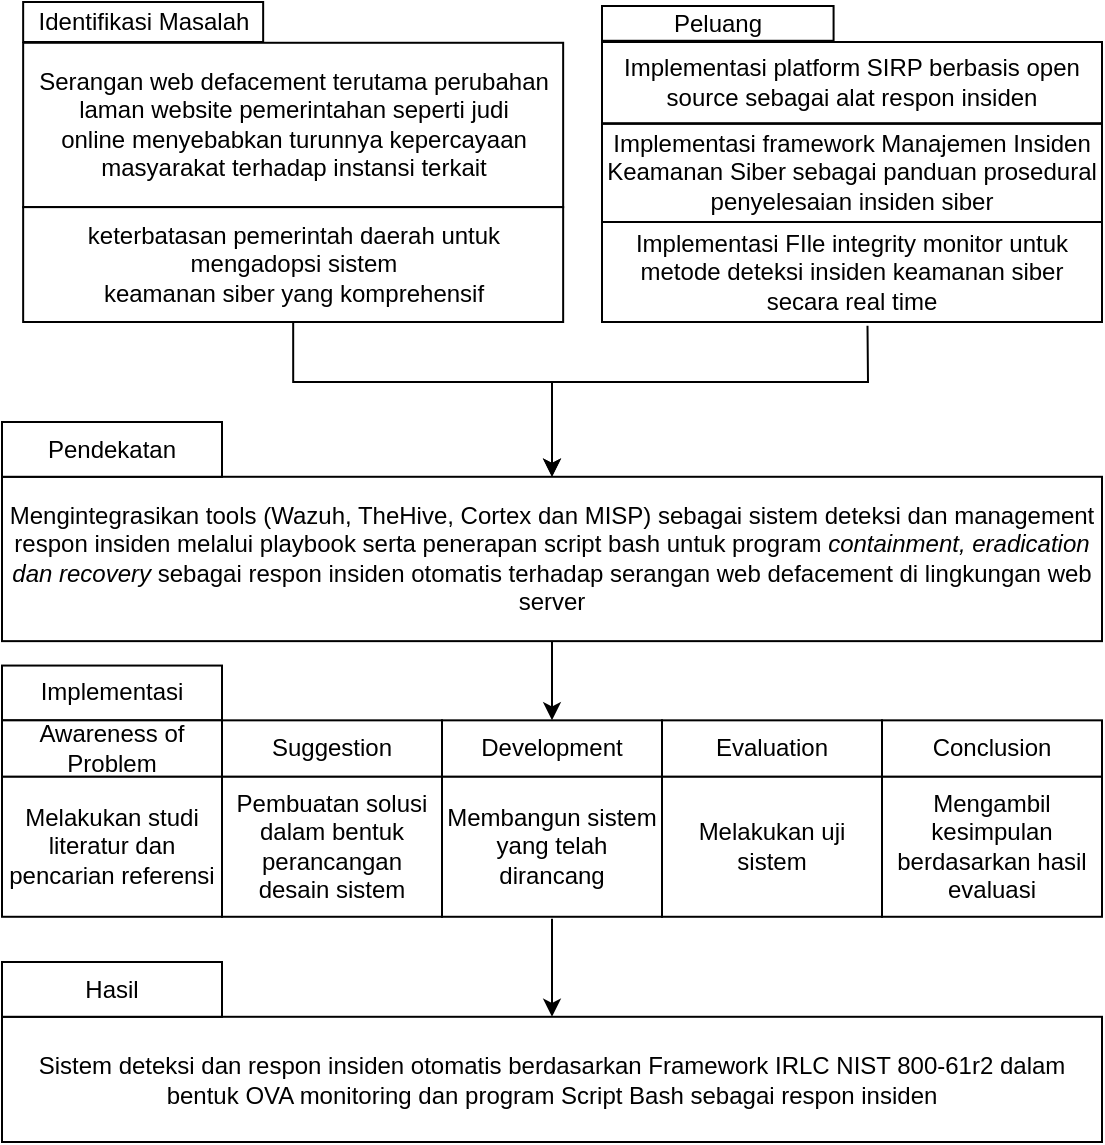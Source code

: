 <mxfile version="26.0.14" pages="2">
  <diagram name="Halaman-1" id="6mauoHJxbwxYOIo2GaMX">
    <mxGraphModel dx="1592" dy="744" grid="1" gridSize="10" guides="1" tooltips="1" connect="1" arrows="1" fold="1" page="1" pageScale="1" pageWidth="827" pageHeight="1169" math="0" shadow="0">
      <root>
        <mxCell id="0" />
        <mxCell id="1" parent="0" />
        <mxCell id="VtA9cNqZad1sZP5H4mvO-2" style="edgeStyle=orthogonalEdgeStyle;rounded=0;orthogonalLoop=1;jettySize=auto;html=1;exitX=0.5;exitY=1;exitDx=0;exitDy=0;entryX=0.5;entryY=0;entryDx=0;entryDy=0;" parent="1" source="VtA9cNqZad1sZP5H4mvO-3" target="VtA9cNqZad1sZP5H4mvO-9" edge="1">
          <mxGeometry relative="1" as="geometry">
            <Array as="points">
              <mxPoint x="285" y="260" />
              <mxPoint x="414" y="260" />
            </Array>
          </mxGeometry>
        </mxCell>
        <mxCell id="VtA9cNqZad1sZP5H4mvO-3" value="&lt;div&gt;Serangan web defacement terutama perubahan laman website pemerintahan&amp;nbsp;&lt;span style=&quot;background-color: transparent; color: light-dark(rgb(0, 0, 0), rgb(255, 255, 255));&quot;&gt;seperti judi online&lt;/span&gt;&lt;span style=&quot;background-color: transparent; color: light-dark(rgb(0, 0, 0), rgb(255, 255, 255));&quot;&gt;&amp;nbsp;&lt;/span&gt;&lt;span style=&quot;background-color: transparent; color: light-dark(rgb(0, 0, 0), rgb(255, 255, 255));&quot;&gt;menyebabkan turunnya kepercayaan masyarakat terhadap instansi terkait&lt;/span&gt;&lt;/div&gt;" style="rounded=0;whiteSpace=wrap;html=1;" parent="1" vertex="1">
          <mxGeometry x="149.58" y="90.39" width="270" height="82.17" as="geometry" />
        </mxCell>
        <mxCell id="VtA9cNqZad1sZP5H4mvO-4" value="Identifikasi Masalah" style="rounded=0;whiteSpace=wrap;html=1;" parent="1" vertex="1">
          <mxGeometry x="149.58" y="70" width="120" height="20" as="geometry" />
        </mxCell>
        <mxCell id="VtA9cNqZad1sZP5H4mvO-6" value="Implementasi platform SIRP berbasis open source sebagai alat respon insiden" style="rounded=0;whiteSpace=wrap;html=1;" parent="1" vertex="1">
          <mxGeometry x="439" y="90" width="250" height="40.61" as="geometry" />
        </mxCell>
        <mxCell id="VtA9cNqZad1sZP5H4mvO-7" value="Peluang" style="rounded=0;whiteSpace=wrap;html=1;" parent="1" vertex="1">
          <mxGeometry x="439" y="72" width="115.79" height="17.39" as="geometry" />
        </mxCell>
        <mxCell id="VtA9cNqZad1sZP5H4mvO-8" style="edgeStyle=orthogonalEdgeStyle;rounded=0;orthogonalLoop=1;jettySize=auto;html=1;exitX=0.5;exitY=1;exitDx=0;exitDy=0;entryX=0.5;entryY=0;entryDx=0;entryDy=0;" parent="1" source="VtA9cNqZad1sZP5H4mvO-9" edge="1">
          <mxGeometry relative="1" as="geometry">
            <mxPoint x="414" y="429.17" as="targetPoint" />
          </mxGeometry>
        </mxCell>
        <mxCell id="VtA9cNqZad1sZP5H4mvO-9" value="Mengintegrasikan tools (Wazuh, TheHive, Cortex dan MISP) sebagai sistem deteksi dan management respon insiden melalui playbook serta penerapan script bash untuk program&amp;nbsp;&lt;i&gt;containment, eradication dan recovery&lt;/i&gt;&amp;nbsp;sebagai respon insiden otomatis terhadap serangan web defacement di lingkungan web server" style="rounded=0;whiteSpace=wrap;html=1;" parent="1" vertex="1">
          <mxGeometry x="139" y="307.395" width="550" height="82.174" as="geometry" />
        </mxCell>
        <mxCell id="VtA9cNqZad1sZP5H4mvO-10" value="Pendekatan" style="rounded=0;whiteSpace=wrap;html=1;" parent="1" vertex="1">
          <mxGeometry x="139" y="280" width="110" height="27.39" as="geometry" />
        </mxCell>
        <mxCell id="VtA9cNqZad1sZP5H4mvO-11" style="edgeStyle=orthogonalEdgeStyle;rounded=0;orthogonalLoop=1;jettySize=auto;html=1;entryX=0.5;entryY=0;entryDx=0;entryDy=0;" parent="1" target="VtA9cNqZad1sZP5H4mvO-13" edge="1">
          <mxGeometry relative="1" as="geometry">
            <mxPoint x="414" y="528.39" as="sourcePoint" />
            <Array as="points">
              <mxPoint x="414" y="528.39" />
              <mxPoint x="414" y="528.39" />
            </Array>
          </mxGeometry>
        </mxCell>
        <mxCell id="VtA9cNqZad1sZP5H4mvO-12" value="Implementasi" style="rounded=0;whiteSpace=wrap;html=1;" parent="1" vertex="1">
          <mxGeometry x="139" y="401.78" width="110" height="27.39" as="geometry" />
        </mxCell>
        <mxCell id="VtA9cNqZad1sZP5H4mvO-13" value="Sistem deteksi dan respon insiden otomatis berdasarkan Framework IRLC NIST 800-61r2 dalam bentuk OVA monitoring dan program Script Bash sebagai respon insiden" style="rounded=0;whiteSpace=wrap;html=1;" parent="1" vertex="1">
          <mxGeometry x="139" y="577.4" width="550" height="62.6" as="geometry" />
        </mxCell>
        <mxCell id="VtA9cNqZad1sZP5H4mvO-14" value="Hasil" style="rounded=0;whiteSpace=wrap;html=1;" parent="1" vertex="1">
          <mxGeometry x="139" y="550.0" width="110" height="27.39" as="geometry" />
        </mxCell>
        <mxCell id="Y2xgmXw28UJ3BgCxXsSr-8" value="" style="group" vertex="1" connectable="0" parent="1">
          <mxGeometry x="139" y="429.17" width="550" height="28.22" as="geometry" />
        </mxCell>
        <mxCell id="Y2xgmXw28UJ3BgCxXsSr-1" value="Awareness of Problem" style="rounded=0;whiteSpace=wrap;html=1;" vertex="1" parent="Y2xgmXw28UJ3BgCxXsSr-8">
          <mxGeometry width="110" height="28.22" as="geometry" />
        </mxCell>
        <mxCell id="Y2xgmXw28UJ3BgCxXsSr-2" value="Suggestion" style="rounded=0;whiteSpace=wrap;html=1;" vertex="1" parent="Y2xgmXw28UJ3BgCxXsSr-8">
          <mxGeometry x="110" width="110" height="28.22" as="geometry" />
        </mxCell>
        <mxCell id="Y2xgmXw28UJ3BgCxXsSr-3" value="Development" style="rounded=0;whiteSpace=wrap;html=1;" vertex="1" parent="Y2xgmXw28UJ3BgCxXsSr-8">
          <mxGeometry x="220" width="110" height="28.22" as="geometry" />
        </mxCell>
        <mxCell id="Y2xgmXw28UJ3BgCxXsSr-6" value="Evaluation" style="rounded=0;whiteSpace=wrap;html=1;" vertex="1" parent="Y2xgmXw28UJ3BgCxXsSr-8">
          <mxGeometry x="330" width="110" height="28.22" as="geometry" />
        </mxCell>
        <mxCell id="Y2xgmXw28UJ3BgCxXsSr-7" value="Conclusion" style="rounded=0;whiteSpace=wrap;html=1;" vertex="1" parent="Y2xgmXw28UJ3BgCxXsSr-8">
          <mxGeometry x="440" width="110" height="28.22" as="geometry" />
        </mxCell>
        <mxCell id="Y2xgmXw28UJ3BgCxXsSr-9" value="" style="group" vertex="1" connectable="0" parent="1">
          <mxGeometry x="139" y="457.39" width="550" height="70" as="geometry" />
        </mxCell>
        <mxCell id="Y2xgmXw28UJ3BgCxXsSr-10" value="Melakukan studi literatur dan pencarian referensi" style="rounded=0;whiteSpace=wrap;html=1;" vertex="1" parent="Y2xgmXw28UJ3BgCxXsSr-9">
          <mxGeometry width="110" height="70" as="geometry" />
        </mxCell>
        <mxCell id="Y2xgmXw28UJ3BgCxXsSr-11" value="Pembuatan solusi dalam bentuk perancangan desain sistem" style="rounded=0;whiteSpace=wrap;html=1;" vertex="1" parent="Y2xgmXw28UJ3BgCxXsSr-9">
          <mxGeometry x="110" width="110" height="70" as="geometry" />
        </mxCell>
        <mxCell id="Y2xgmXw28UJ3BgCxXsSr-12" value="Membangun sistem yang telah dirancang" style="rounded=0;whiteSpace=wrap;html=1;" vertex="1" parent="Y2xgmXw28UJ3BgCxXsSr-9">
          <mxGeometry x="220" width="110" height="70" as="geometry" />
        </mxCell>
        <mxCell id="Y2xgmXw28UJ3BgCxXsSr-13" value="Melakukan uji sistem" style="rounded=0;whiteSpace=wrap;html=1;" vertex="1" parent="Y2xgmXw28UJ3BgCxXsSr-9">
          <mxGeometry x="330" width="110" height="70" as="geometry" />
        </mxCell>
        <mxCell id="Y2xgmXw28UJ3BgCxXsSr-14" value="Mengambil kesimpulan berdasarkan hasil evaluasi" style="rounded=0;whiteSpace=wrap;html=1;" vertex="1" parent="Y2xgmXw28UJ3BgCxXsSr-9">
          <mxGeometry x="440" width="110" height="70" as="geometry" />
        </mxCell>
        <mxCell id="Y2xgmXw28UJ3BgCxXsSr-15" value="Implementasi framework Manajemen Insiden Keamanan Siber sebagai panduan prosedural penyelesaian insiden siber" style="rounded=0;whiteSpace=wrap;html=1;" vertex="1" parent="1">
          <mxGeometry x="439" y="130.95" width="250" height="49.05" as="geometry" />
        </mxCell>
        <mxCell id="Y2xgmXw28UJ3BgCxXsSr-17" value="&lt;div&gt;Implementasi FIle integrity monitor untuk metode deteksi insiden keamanan siber secara real time&lt;/div&gt;" style="rounded=0;whiteSpace=wrap;html=1;" vertex="1" parent="1">
          <mxGeometry x="439" y="180" width="250" height="50" as="geometry" />
        </mxCell>
        <mxCell id="Y2xgmXw28UJ3BgCxXsSr-18" value="&lt;font style=&quot;font-size: 12px;&quot; face=&quot;Helvetica&quot;&gt;keterbatasan pemerintah daerah untuk mengadopsi sistem&lt;br&gt;keamanan siber yang komprehensif&lt;/font&gt;" style="rounded=0;whiteSpace=wrap;html=1;" vertex="1" parent="1">
          <mxGeometry x="149.58" y="172.56" width="270" height="57.44" as="geometry" />
        </mxCell>
        <mxCell id="Y2xgmXw28UJ3BgCxXsSr-19" value="" style="endArrow=classic;html=1;rounded=0;exitX=0.531;exitY=1.038;exitDx=0;exitDy=0;exitPerimeter=0;entryX=0.5;entryY=0;entryDx=0;entryDy=0;" edge="1" parent="1" source="Y2xgmXw28UJ3BgCxXsSr-17" target="VtA9cNqZad1sZP5H4mvO-9">
          <mxGeometry width="50" height="50" relative="1" as="geometry">
            <mxPoint x="590" y="290" as="sourcePoint" />
            <mxPoint x="420" y="390" as="targetPoint" />
            <Array as="points">
              <mxPoint x="572" y="260" />
              <mxPoint x="520" y="260" />
              <mxPoint x="470" y="260" />
              <mxPoint x="414" y="260" />
            </Array>
          </mxGeometry>
        </mxCell>
      </root>
    </mxGraphModel>
  </diagram>
  <diagram id="C2xoGTuo4fgK7YNonvbQ" name="Halaman-2">
    <mxGraphModel dx="1038" dy="485" grid="1" gridSize="10" guides="1" tooltips="1" connect="1" arrows="1" fold="1" page="1" pageScale="1" pageWidth="827" pageHeight="1169" math="0" shadow="0">
      <root>
        <mxCell id="0" />
        <mxCell id="1" parent="0" />
        <mxCell id="vxJSNL3y_xasg0puU725-2" value="" style="edgeStyle=none;curved=1;rounded=1;orthogonalLoop=1;jettySize=auto;html=1;fontSize=12;startSize=8;endSize=8;" edge="1" parent="1" source="vxJSNL3y_xasg0puU725-3" target="vxJSNL3y_xasg0puU725-5">
          <mxGeometry relative="1" as="geometry" />
        </mxCell>
        <mxCell id="vxJSNL3y_xasg0puU725-3" value="&lt;i&gt;Awareness of Problem&lt;/i&gt;" style="rounded=1;whiteSpace=wrap;html=1;" vertex="1" parent="1">
          <mxGeometry x="93" y="40" width="120" height="48.919" as="geometry" />
        </mxCell>
        <mxCell id="vxJSNL3y_xasg0puU725-60" style="edgeStyle=orthogonalEdgeStyle;rounded=0;orthogonalLoop=1;jettySize=auto;html=1;exitX=0.5;exitY=1;exitDx=0;exitDy=0;" edge="1" parent="1">
          <mxGeometry relative="1" as="geometry">
            <mxPoint x="156.5" y="167.189" as="sourcePoint" />
            <mxPoint x="154" y="250" as="targetPoint" />
            <Array as="points">
              <mxPoint x="153.5" y="167" />
            </Array>
          </mxGeometry>
        </mxCell>
        <mxCell id="vxJSNL3y_xasg0puU725-5" value="&lt;i&gt;Suggestion&lt;/i&gt;" style="rounded=1;whiteSpace=wrap;html=1;" vertex="1" parent="1">
          <mxGeometry x="93" y="118.27" width="120" height="48.919" as="geometry" />
        </mxCell>
        <mxCell id="vxJSNL3y_xasg0puU725-6" style="edgeStyle=none;curved=1;rounded=1;orthogonalLoop=1;jettySize=auto;html=1;entryX=0.5;entryY=0;entryDx=0;entryDy=0;fontSize=12;startSize=8;endSize=8;" edge="1" parent="1">
          <mxGeometry relative="1" as="geometry">
            <mxPoint x="154" y="300" as="sourcePoint" />
            <mxPoint x="154" y="400.001" as="targetPoint" />
          </mxGeometry>
        </mxCell>
        <mxCell id="vxJSNL3y_xasg0puU725-7" value="&lt;i&gt;Development&lt;/i&gt;" style="rounded=1;whiteSpace=wrap;html=1;" vertex="1" parent="1">
          <mxGeometry x="90" y="251.081" width="120" height="48.919" as="geometry" />
        </mxCell>
        <mxCell id="vxJSNL3y_xasg0puU725-8" value="&lt;i&gt;Evaluation&lt;/i&gt;" style="rounded=1;whiteSpace=wrap;html=1;" vertex="1" parent="1">
          <mxGeometry x="90" y="400.001" width="120" height="48.919" as="geometry" />
        </mxCell>
        <mxCell id="vxJSNL3y_xasg0puU725-9" value="&lt;i&gt;Conclusion&lt;/i&gt;" style="rounded=1;whiteSpace=wrap;html=1;" vertex="1" parent="1">
          <mxGeometry x="93" y="478.271" width="120" height="48.919" as="geometry" />
        </mxCell>
        <mxCell id="vxJSNL3y_xasg0puU725-10" style="edgeStyle=none;curved=1;rounded=1;orthogonalLoop=1;jettySize=auto;html=1;exitX=0.5;exitY=1;exitDx=0;exitDy=0;entryX=0.473;entryY=0.006;entryDx=0;entryDy=0;entryPerimeter=0;fontSize=12;startSize=8;endSize=8;" edge="1" parent="1">
          <mxGeometry relative="1" as="geometry">
            <mxPoint x="155" y="448.92" as="sourcePoint" />
            <mxPoint x="154.76" y="478.565" as="targetPoint" />
          </mxGeometry>
        </mxCell>
        <mxCell id="vxJSNL3y_xasg0puU725-11" value="" style="endArrow=none;dashed=1;html=1;dashPattern=1 3;strokeWidth=2;rounded=1;fontSize=12;startSize=8;endSize=8;curved=1;entryX=0;entryY=0.5;entryDx=0;entryDy=0;" edge="1" parent="1">
          <mxGeometry width="50" height="50" relative="1" as="geometry">
            <mxPoint x="215" y="64.459" as="sourcePoint" />
            <mxPoint x="280" y="64.459" as="targetPoint" />
          </mxGeometry>
        </mxCell>
        <mxCell id="vxJSNL3y_xasg0puU725-12" value="Pencarian referensi dan studi literatur" style="rounded=1;whiteSpace=wrap;html=1;" vertex="1" parent="1">
          <mxGeometry x="276" y="40" width="172" height="48.919" as="geometry" />
        </mxCell>
        <mxCell id="vxJSNL3y_xasg0puU725-13" value="" style="endArrow=none;dashed=1;html=1;dashPattern=1 3;strokeWidth=2;rounded=1;fontSize=12;startSize=8;endSize=8;curved=1;entryX=0;entryY=0.5;entryDx=0;entryDy=0;" edge="1" parent="1">
          <mxGeometry width="50" height="50" relative="1" as="geometry">
            <mxPoint x="215" y="142.73" as="sourcePoint" />
            <mxPoint x="280" y="142.73" as="targetPoint" />
          </mxGeometry>
        </mxCell>
        <mxCell id="vxJSNL3y_xasg0puU725-14" value="Pengusulan konsep untuk solusi permasalahan melalui perencanaan pembangunan sistem" style="rounded=1;whiteSpace=wrap;html=1;" vertex="1" parent="1">
          <mxGeometry x="276" y="111.748" width="172" height="62.779" as="geometry" />
        </mxCell>
        <mxCell id="vxJSNL3y_xasg0puU725-15" value="" style="endArrow=none;dashed=1;html=1;dashPattern=1 3;strokeWidth=2;rounded=1;fontSize=12;startSize=8;endSize=8;curved=1;entryX=0;entryY=0.5;entryDx=0;entryDy=0;" edge="1" parent="1">
          <mxGeometry width="50" height="50" relative="1" as="geometry">
            <mxPoint x="210" y="272.17" as="sourcePoint" />
            <mxPoint x="275" y="272.17" as="targetPoint" />
          </mxGeometry>
        </mxCell>
        <mxCell id="vxJSNL3y_xasg0puU725-62" value="" style="edgeStyle=orthogonalEdgeStyle;rounded=0;orthogonalLoop=1;jettySize=auto;html=1;" edge="1" parent="1" source="vxJSNL3y_xasg0puU725-16" target="vxJSNL3y_xasg0puU725-18">
          <mxGeometry relative="1" as="geometry" />
        </mxCell>
        <mxCell id="vxJSNL3y_xasg0puU725-16" value="Implementasi rencana dan analisis kebutuhan pembangunan Sistem" style="rounded=1;whiteSpace=wrap;html=1;" vertex="1" parent="1">
          <mxGeometry x="272.5" y="250.001" width="175" height="48.919" as="geometry" />
        </mxCell>
        <mxCell id="vxJSNL3y_xasg0puU725-17" value="" style="endArrow=none;dashed=1;html=1;dashPattern=1 3;strokeWidth=2;rounded=1;fontSize=12;startSize=8;endSize=8;curved=1;entryX=0;entryY=0.5;entryDx=0;entryDy=0;" edge="1" parent="1">
          <mxGeometry width="50" height="50" relative="1" as="geometry">
            <mxPoint x="211" y="424.46" as="sourcePoint" />
            <mxPoint x="276" y="424.46" as="targetPoint" />
          </mxGeometry>
        </mxCell>
        <mxCell id="vxJSNL3y_xasg0puU725-18" value="Pengujain sistem melalui skenario serangan" style="rounded=1;whiteSpace=wrap;html=1;" vertex="1" parent="1">
          <mxGeometry x="273" y="400.001" width="172" height="48.919" as="geometry" />
        </mxCell>
        <mxCell id="vxJSNL3y_xasg0puU725-19" value="" style="endArrow=none;dashed=1;html=1;dashPattern=1 3;strokeWidth=2;rounded=1;fontSize=12;startSize=8;endSize=8;curved=1;entryX=0;entryY=0.5;entryDx=0;entryDy=0;" edge="1" parent="1">
          <mxGeometry width="50" height="50" relative="1" as="geometry">
            <mxPoint x="214" y="502.731" as="sourcePoint" />
            <mxPoint x="279" y="502.731" as="targetPoint" />
          </mxGeometry>
        </mxCell>
        <mxCell id="vxJSNL3y_xasg0puU725-20" value="Pembuatan Kesimpulan Penelitian" style="rounded=1;whiteSpace=wrap;html=1;" vertex="1" parent="1">
          <mxGeometry x="274" y="478.271" width="172" height="48.919" as="geometry" />
        </mxCell>
        <mxCell id="vxJSNL3y_xasg0puU725-43" value="&lt;i&gt;Permasalahan&lt;/i&gt;" style="rounded=1;whiteSpace=wrap;html=1;" vertex="1" parent="1">
          <mxGeometry x="513" y="40" width="177" height="48.92" as="geometry" />
        </mxCell>
        <mxCell id="vxJSNL3y_xasg0puU725-45" value="&lt;i&gt;Desain topologi Sistem, tabel rancangan otomasi dan penentuan TTP Mitre Att&amp;amp;ck&lt;/i&gt;" style="rounded=1;whiteSpace=wrap;html=1;" vertex="1" parent="1">
          <mxGeometry x="513" y="118.27" width="177" height="48.92" as="geometry" />
        </mxCell>
        <mxCell id="vxJSNL3y_xasg0puU725-47" value="&lt;div&gt;&lt;i&gt;&lt;b&gt;Requirement analysis&lt;/b&gt;&lt;/i&gt;&lt;/div&gt;&lt;div&gt;&lt;i style=&quot;background-color: transparent; color: light-dark(rgb(0, 0, 0), rgb(255, 255, 255));&quot;&gt;tabel kebutuhan spesifikasi sistem dan pemetaan tools&lt;/i&gt;&lt;/div&gt;" style="rounded=1;whiteSpace=wrap;html=1;" vertex="1" parent="1">
          <mxGeometry x="510" y="196.54" width="180" height="53.46" as="geometry" />
        </mxCell>
        <mxCell id="vxJSNL3y_xasg0puU725-48" value="&lt;div&gt;&lt;i&gt;Hasil Pengujian Melalui Serangan berdasarkan framework Mitre Att&amp;amp;ck&lt;/i&gt;&lt;/div&gt;" style="rounded=1;whiteSpace=wrap;html=1;" vertex="1" parent="1">
          <mxGeometry x="513" y="400" width="170" height="48.92" as="geometry" />
        </mxCell>
        <mxCell id="vxJSNL3y_xasg0puU725-49" value="&lt;i&gt;Penarikan kesimpulan&lt;/i&gt;" style="rounded=1;whiteSpace=wrap;html=1;" vertex="1" parent="1">
          <mxGeometry x="513" y="478.27" width="167" height="48.92" as="geometry" />
        </mxCell>
        <mxCell id="vxJSNL3y_xasg0puU725-51" value="" style="endArrow=none;dashed=1;html=1;dashPattern=1 3;strokeWidth=2;rounded=1;fontSize=12;startSize=8;endSize=8;curved=1;entryX=0;entryY=0.5;entryDx=0;entryDy=0;" edge="1" parent="1">
          <mxGeometry width="50" height="50" relative="1" as="geometry">
            <mxPoint x="449" y="63.959" as="sourcePoint" />
            <mxPoint x="514" y="63.959" as="targetPoint" />
          </mxGeometry>
        </mxCell>
        <mxCell id="vxJSNL3y_xasg0puU725-52" value="" style="endArrow=none;dashed=1;html=1;dashPattern=1 3;strokeWidth=2;rounded=1;fontSize=12;startSize=8;endSize=8;curved=1;entryX=0;entryY=0.5;entryDx=0;entryDy=0;" edge="1" parent="1">
          <mxGeometry width="50" height="50" relative="1" as="geometry">
            <mxPoint x="449" y="142.23" as="sourcePoint" />
            <mxPoint x="514" y="142.23" as="targetPoint" />
          </mxGeometry>
        </mxCell>
        <mxCell id="vxJSNL3y_xasg0puU725-53" value="" style="endArrow=none;dashed=1;html=1;dashPattern=1 3;strokeWidth=2;rounded=1;fontSize=12;startSize=8;endSize=8;curved=1;entryX=0;entryY=0.5;entryDx=0;entryDy=0;" edge="1" parent="1">
          <mxGeometry width="50" height="50" relative="1" as="geometry">
            <mxPoint x="448" y="274.17" as="sourcePoint" />
            <mxPoint x="513" y="274.17" as="targetPoint" />
          </mxGeometry>
        </mxCell>
        <mxCell id="vxJSNL3y_xasg0puU725-54" value="" style="endArrow=none;dashed=1;html=1;dashPattern=1 3;strokeWidth=2;rounded=1;fontSize=12;startSize=8;endSize=8;curved=1;entryX=0;entryY=0.5;entryDx=0;entryDy=0;" edge="1" parent="1">
          <mxGeometry width="50" height="50" relative="1" as="geometry">
            <mxPoint x="446" y="423.96" as="sourcePoint" />
            <mxPoint x="511" y="423.96" as="targetPoint" />
          </mxGeometry>
        </mxCell>
        <mxCell id="vxJSNL3y_xasg0puU725-55" value="" style="endArrow=none;dashed=1;html=1;dashPattern=1 3;strokeWidth=2;rounded=1;fontSize=12;startSize=8;endSize=8;curved=1;entryX=0;entryY=0.5;entryDx=0;entryDy=0;" edge="1" parent="1">
          <mxGeometry width="50" height="50" relative="1" as="geometry">
            <mxPoint x="449" y="502.231" as="sourcePoint" />
            <mxPoint x="514" y="502.231" as="targetPoint" />
          </mxGeometry>
        </mxCell>
        <mxCell id="vxJSNL3y_xasg0puU725-58" value="&lt;div&gt;&lt;i style=&quot;background-color: transparent; color: light-dark(rgb(0, 0, 0), rgb(255, 255, 255));&quot;&gt;&lt;b&gt;Implementation&amp;nbsp;&lt;/b&gt;&lt;/i&gt;&lt;/div&gt;&lt;div&gt;&lt;i style=&quot;background-color: transparent; color: light-dark(rgb(0, 0, 0), rgb(255, 255, 255));&quot;&gt;Produk sistem berupa script bash dan OVA server monitoring&lt;/i&gt;&lt;/div&gt;" style="rounded=1;whiteSpace=wrap;html=1;" vertex="1" parent="1">
          <mxGeometry x="509.5" y="310" width="180.5" height="50" as="geometry" />
        </mxCell>
        <mxCell id="vxJSNL3y_xasg0puU725-59" value="&lt;div&gt;&lt;i style=&quot;background-color: transparent; color: light-dark(rgb(0, 0, 0), rgb(255, 255, 255));&quot;&gt;&lt;b&gt;Design&amp;nbsp;&lt;/b&gt;&lt;/i&gt;&lt;/div&gt;&lt;div&gt;&lt;i style=&quot;background-color: transparent; color: light-dark(rgb(0, 0, 0), rgb(255, 255, 255));&quot;&gt;Rancangan detail diagram alur cara kerja sistem&lt;/i&gt;&lt;/div&gt;" style="rounded=1;whiteSpace=wrap;html=1;" vertex="1" parent="1">
          <mxGeometry x="510" y="250" width="180" height="60" as="geometry" />
        </mxCell>
      </root>
    </mxGraphModel>
  </diagram>
</mxfile>
